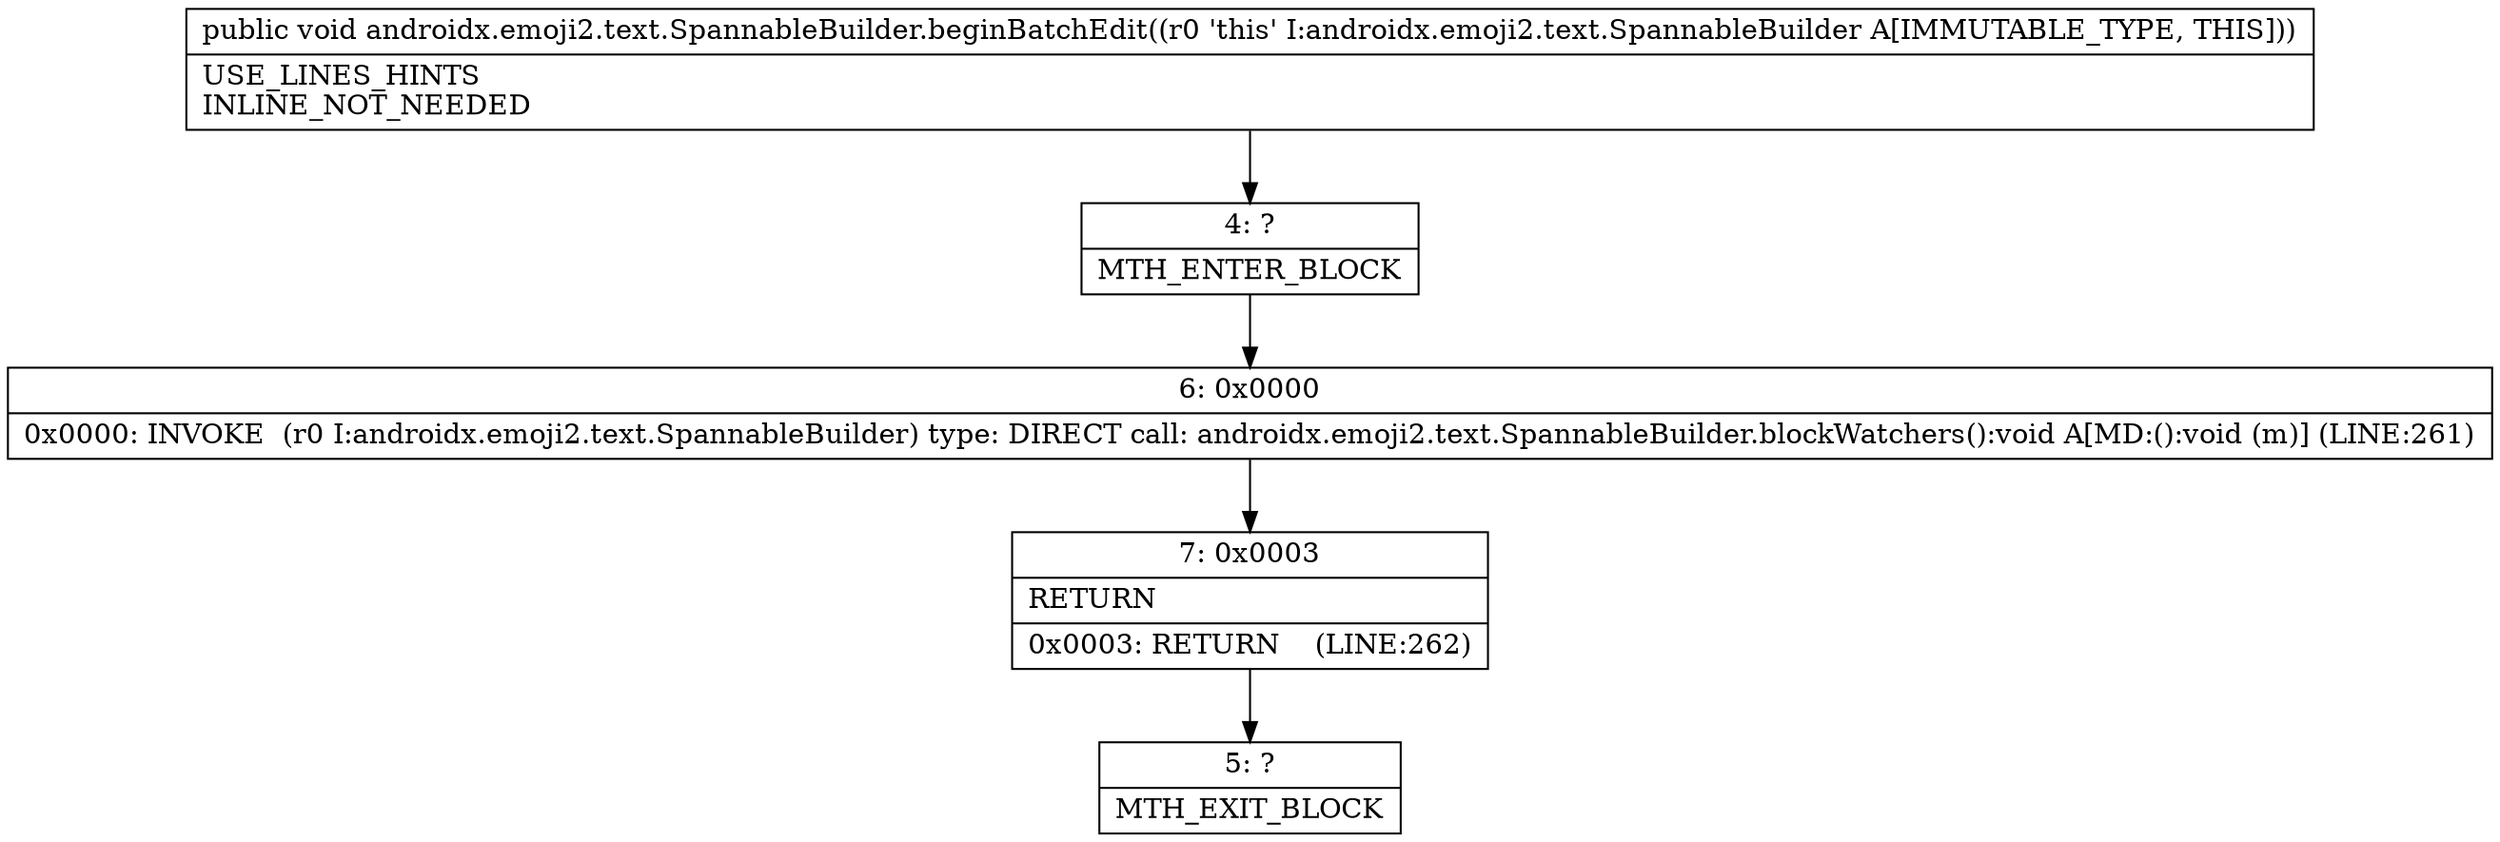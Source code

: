 digraph "CFG forandroidx.emoji2.text.SpannableBuilder.beginBatchEdit()V" {
Node_4 [shape=record,label="{4\:\ ?|MTH_ENTER_BLOCK\l}"];
Node_6 [shape=record,label="{6\:\ 0x0000|0x0000: INVOKE  (r0 I:androidx.emoji2.text.SpannableBuilder) type: DIRECT call: androidx.emoji2.text.SpannableBuilder.blockWatchers():void A[MD:():void (m)] (LINE:261)\l}"];
Node_7 [shape=record,label="{7\:\ 0x0003|RETURN\l|0x0003: RETURN    (LINE:262)\l}"];
Node_5 [shape=record,label="{5\:\ ?|MTH_EXIT_BLOCK\l}"];
MethodNode[shape=record,label="{public void androidx.emoji2.text.SpannableBuilder.beginBatchEdit((r0 'this' I:androidx.emoji2.text.SpannableBuilder A[IMMUTABLE_TYPE, THIS]))  | USE_LINES_HINTS\lINLINE_NOT_NEEDED\l}"];
MethodNode -> Node_4;Node_4 -> Node_6;
Node_6 -> Node_7;
Node_7 -> Node_5;
}

